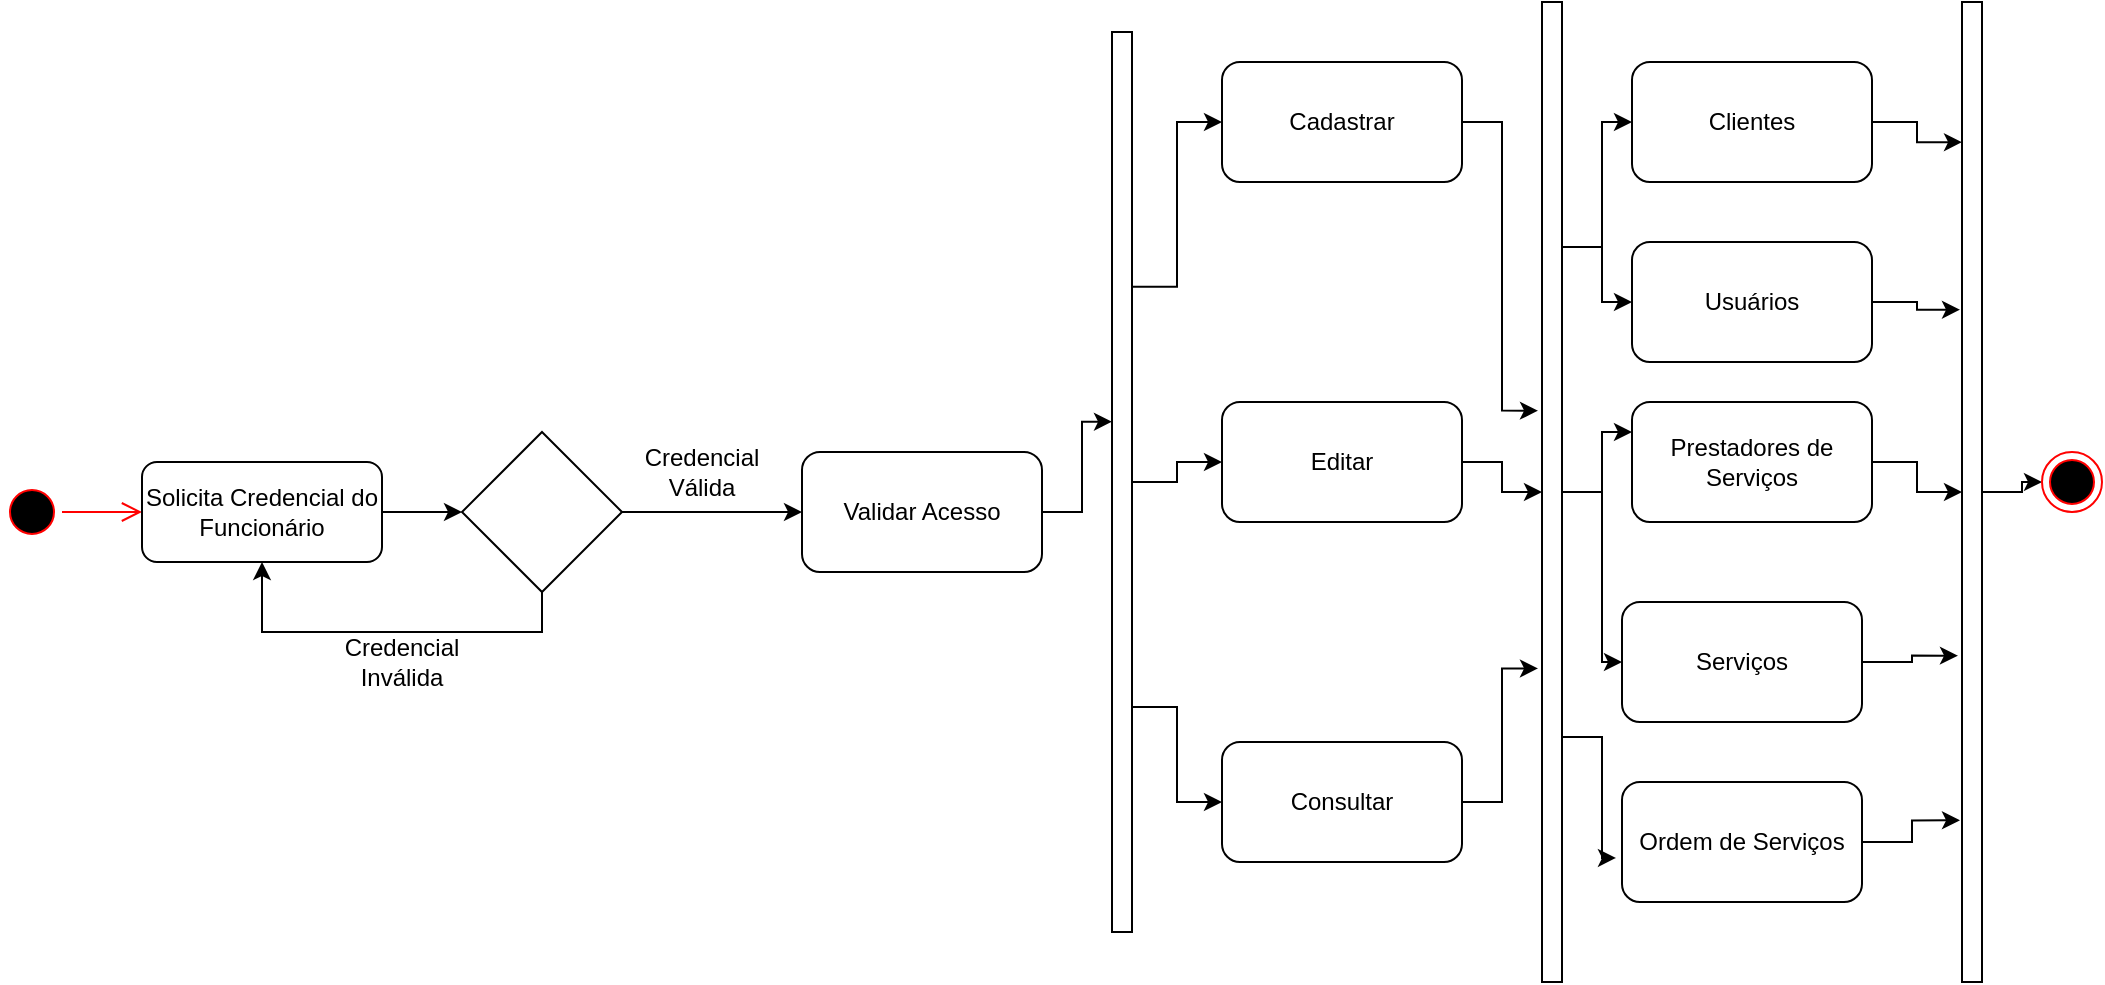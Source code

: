<mxfile version="12.2.4" pages="1"><diagram id="9InUvRM99RFYwWef6Z-U" name="Page-1"><mxGraphModel dx="1360" dy="765" grid="1" gridSize="10" guides="1" tooltips="1" connect="1" arrows="1" fold="1" page="1" pageScale="1" pageWidth="850" pageHeight="1100" math="0" shadow="0"><root><mxCell id="0"/><mxCell id="1" parent="0"/><mxCell id="2" value="" style="ellipse;html=1;shape=startState;fillColor=#000000;strokeColor=#ff0000;direction=south;rotation=-90;" parent="1" vertex="1"><mxGeometry x="20" y="490" width="30" height="30" as="geometry"/></mxCell><mxCell id="3" value="" style="edgeStyle=orthogonalEdgeStyle;html=1;verticalAlign=bottom;endArrow=open;endSize=8;strokeColor=#ff0000;exitX=1;exitY=0.5;exitDx=0;exitDy=0;" parent="1" source="2" edge="1"><mxGeometry relative="1" as="geometry"><mxPoint x="90" y="505" as="targetPoint"/></mxGeometry></mxCell><mxCell id="8" value="" style="edgeStyle=orthogonalEdgeStyle;rounded=0;orthogonalLoop=1;jettySize=auto;html=1;" parent="1" source="4" target="7" edge="1"><mxGeometry relative="1" as="geometry"/></mxCell><mxCell id="4" value="Solicita Credencial do Funcionário" style="rounded=1;whiteSpace=wrap;html=1;" parent="1" vertex="1"><mxGeometry x="90" y="480" width="120" height="50" as="geometry"/></mxCell><mxCell id="9" style="edgeStyle=orthogonalEdgeStyle;rounded=0;orthogonalLoop=1;jettySize=auto;html=1;entryX=0.5;entryY=1;entryDx=0;entryDy=0;" parent="1" source="7" target="4" edge="1"><mxGeometry relative="1" as="geometry"><mxPoint x="270" y="570" as="targetPoint"/><Array as="points"><mxPoint x="290" y="565"/><mxPoint x="150" y="565"/></Array></mxGeometry></mxCell><mxCell id="12" value="" style="edgeStyle=orthogonalEdgeStyle;rounded=0;orthogonalLoop=1;jettySize=auto;html=1;" parent="1" source="7" target="11" edge="1"><mxGeometry relative="1" as="geometry"/></mxCell><mxCell id="7" value="" style="rhombus;whiteSpace=wrap;html=1;" parent="1" vertex="1"><mxGeometry x="250" y="465" width="80" height="80" as="geometry"/></mxCell><mxCell id="10" value="Credencial Inválida" style="text;html=1;strokeColor=none;fillColor=none;align=center;verticalAlign=middle;whiteSpace=wrap;rounded=0;" parent="1" vertex="1"><mxGeometry x="200" y="570" width="40" height="20" as="geometry"/></mxCell><mxCell id="21" value="" style="edgeStyle=orthogonalEdgeStyle;rounded=0;orthogonalLoop=1;jettySize=auto;html=1;entryX=0.567;entryY=0;entryDx=0;entryDy=0;entryPerimeter=0;" parent="1" source="11" target="14" edge="1"><mxGeometry relative="1" as="geometry"><mxPoint x="620" y="505" as="targetPoint"/></mxGeometry></mxCell><mxCell id="11" value="Validar Acesso" style="rounded=1;whiteSpace=wrap;html=1;" parent="1" vertex="1"><mxGeometry x="420" y="475" width="120" height="60" as="geometry"/></mxCell><mxCell id="13" value="Credencial Válida" style="text;html=1;strokeColor=none;fillColor=none;align=center;verticalAlign=middle;whiteSpace=wrap;rounded=0;" parent="1" vertex="1"><mxGeometry x="350" y="475" width="40" height="20" as="geometry"/></mxCell><mxCell id="23" style="edgeStyle=orthogonalEdgeStyle;rounded=0;orthogonalLoop=1;jettySize=auto;html=1;entryX=0;entryY=0.5;entryDx=0;entryDy=0;exitX=0.717;exitY=1;exitDx=0;exitDy=0;exitPerimeter=0;" parent="1" source="14" target="18" edge="1"><mxGeometry relative="1" as="geometry"/></mxCell><mxCell id="24" style="edgeStyle=orthogonalEdgeStyle;rounded=0;orthogonalLoop=1;jettySize=auto;html=1;exitX=0.25;exitY=1;exitDx=0;exitDy=0;entryX=0;entryY=0.5;entryDx=0;entryDy=0;" parent="1" source="14" target="19" edge="1"><mxGeometry relative="1" as="geometry"/></mxCell><mxCell id="41" style="edgeStyle=orthogonalEdgeStyle;rounded=0;orthogonalLoop=1;jettySize=auto;html=1;exitX=0.5;exitY=1;exitDx=0;exitDy=0;entryX=0;entryY=0.5;entryDx=0;entryDy=0;" parent="1" source="14" target="40" edge="1"><mxGeometry relative="1" as="geometry"/></mxCell><mxCell id="14" value="" style="rounded=0;whiteSpace=wrap;html=1;rotation=-90;" parent="1" vertex="1"><mxGeometry x="355" y="485" width="450" height="10" as="geometry"/></mxCell><mxCell id="29" style="edgeStyle=orthogonalEdgeStyle;rounded=0;orthogonalLoop=1;jettySize=auto;html=1;exitX=1;exitY=0.5;exitDx=0;exitDy=0;entryX=0.583;entryY=-0.2;entryDx=0;entryDy=0;entryPerimeter=0;" parent="1" source="18" target="25" edge="1"><mxGeometry relative="1" as="geometry"/></mxCell><mxCell id="18" value="Cadastrar" style="rounded=1;whiteSpace=wrap;html=1;" parent="1" vertex="1"><mxGeometry x="630" y="280" width="120" height="60" as="geometry"/></mxCell><mxCell id="39" style="edgeStyle=orthogonalEdgeStyle;rounded=0;orthogonalLoop=1;jettySize=auto;html=1;exitX=1;exitY=0.5;exitDx=0;exitDy=0;entryX=0.32;entryY=-0.2;entryDx=0;entryDy=0;entryPerimeter=0;" parent="1" source="19" target="25" edge="1"><mxGeometry relative="1" as="geometry"/></mxCell><mxCell id="19" value="Consultar" style="rounded=1;whiteSpace=wrap;html=1;" parent="1" vertex="1"><mxGeometry x="630" y="620" width="120" height="60" as="geometry"/></mxCell><mxCell id="46" style="edgeStyle=orthogonalEdgeStyle;rounded=0;orthogonalLoop=1;jettySize=auto;html=1;exitX=0.75;exitY=1;exitDx=0;exitDy=0;entryX=0;entryY=0.5;entryDx=0;entryDy=0;" parent="1" source="25" target="33" edge="1"><mxGeometry relative="1" as="geometry"/></mxCell><mxCell id="47" style="edgeStyle=orthogonalEdgeStyle;rounded=0;orthogonalLoop=1;jettySize=auto;html=1;exitX=0.75;exitY=1;exitDx=0;exitDy=0;entryX=0;entryY=0.5;entryDx=0;entryDy=0;" parent="1" source="25" target="32" edge="1"><mxGeometry relative="1" as="geometry"/></mxCell><mxCell id="48" style="edgeStyle=orthogonalEdgeStyle;rounded=0;orthogonalLoop=1;jettySize=auto;html=1;exitX=0.25;exitY=1;exitDx=0;exitDy=0;entryX=-0.025;entryY=0.633;entryDx=0;entryDy=0;entryPerimeter=0;" parent="1" source="25" target="31" edge="1"><mxGeometry relative="1" as="geometry"/></mxCell><mxCell id="49" style="edgeStyle=orthogonalEdgeStyle;rounded=0;orthogonalLoop=1;jettySize=auto;html=1;exitX=0.5;exitY=1;exitDx=0;exitDy=0;entryX=0;entryY=0.5;entryDx=0;entryDy=0;" parent="1" source="25" target="30" edge="1"><mxGeometry relative="1" as="geometry"/></mxCell><mxCell id="51" style="edgeStyle=orthogonalEdgeStyle;rounded=0;orthogonalLoop=1;jettySize=auto;html=1;exitX=0.5;exitY=1;exitDx=0;exitDy=0;entryX=0;entryY=0.25;entryDx=0;entryDy=0;" parent="1" source="25" target="28" edge="1"><mxGeometry relative="1" as="geometry"/></mxCell><mxCell id="25" value="" style="rounded=0;whiteSpace=wrap;html=1;rotation=-90;" parent="1" vertex="1"><mxGeometry x="550" y="490" width="490" height="10" as="geometry"/></mxCell><mxCell id="50" style="edgeStyle=orthogonalEdgeStyle;rounded=0;orthogonalLoop=1;jettySize=auto;html=1;entryX=0.5;entryY=0;entryDx=0;entryDy=0;" parent="1" source="28" target="43" edge="1"><mxGeometry relative="1" as="geometry"/></mxCell><mxCell id="28" value="Prestadores de Serviços" style="rounded=1;whiteSpace=wrap;html=1;" parent="1" vertex="1"><mxGeometry x="835" y="450" width="120" height="60" as="geometry"/></mxCell><mxCell id="53" style="edgeStyle=orthogonalEdgeStyle;rounded=0;orthogonalLoop=1;jettySize=auto;html=1;exitX=1;exitY=0.5;exitDx=0;exitDy=0;entryX=0.333;entryY=-0.2;entryDx=0;entryDy=0;entryPerimeter=0;" parent="1" source="30" target="43" edge="1"><mxGeometry relative="1" as="geometry"/></mxCell><mxCell id="30" value="Serviços" style="rounded=1;whiteSpace=wrap;html=1;" parent="1" vertex="1"><mxGeometry x="830" y="550" width="120" height="60" as="geometry"/></mxCell><mxCell id="52" style="edgeStyle=orthogonalEdgeStyle;rounded=0;orthogonalLoop=1;jettySize=auto;html=1;exitX=1;exitY=0.5;exitDx=0;exitDy=0;entryX=0.165;entryY=-0.1;entryDx=0;entryDy=0;entryPerimeter=0;" parent="1" source="31" target="43" edge="1"><mxGeometry relative="1" as="geometry"/></mxCell><mxCell id="31" value="Ordem de Serviços" style="rounded=1;whiteSpace=wrap;html=1;" parent="1" vertex="1"><mxGeometry x="830" y="640" width="120" height="60" as="geometry"/></mxCell><mxCell id="54" style="edgeStyle=orthogonalEdgeStyle;rounded=0;orthogonalLoop=1;jettySize=auto;html=1;exitX=1;exitY=0.5;exitDx=0;exitDy=0;entryX=0.686;entryY=-0.1;entryDx=0;entryDy=0;entryPerimeter=0;" parent="1" source="32" target="43" edge="1"><mxGeometry relative="1" as="geometry"/></mxCell><mxCell id="32" value="Usuários" style="rounded=1;whiteSpace=wrap;html=1;" parent="1" vertex="1"><mxGeometry x="835" y="370" width="120" height="60" as="geometry"/></mxCell><mxCell id="55" style="edgeStyle=orthogonalEdgeStyle;rounded=0;orthogonalLoop=1;jettySize=auto;html=1;exitX=1;exitY=0.5;exitDx=0;exitDy=0;entryX=0.857;entryY=0;entryDx=0;entryDy=0;entryPerimeter=0;" parent="1" source="33" target="43" edge="1"><mxGeometry relative="1" as="geometry"/></mxCell><mxCell id="33" value="Clientes" style="rounded=1;whiteSpace=wrap;html=1;" parent="1" vertex="1"><mxGeometry x="835" y="280" width="120" height="60" as="geometry"/></mxCell><mxCell id="42" style="edgeStyle=orthogonalEdgeStyle;rounded=0;orthogonalLoop=1;jettySize=auto;html=1;exitX=1;exitY=0.5;exitDx=0;exitDy=0;entryX=0.5;entryY=0;entryDx=0;entryDy=0;" parent="1" source="40" target="25" edge="1"><mxGeometry relative="1" as="geometry"/></mxCell><mxCell id="40" value="Editar" style="rounded=1;whiteSpace=wrap;html=1;" parent="1" vertex="1"><mxGeometry x="630" y="450" width="120" height="60" as="geometry"/></mxCell><mxCell id="45" style="edgeStyle=orthogonalEdgeStyle;rounded=0;orthogonalLoop=1;jettySize=auto;html=1;exitX=0.5;exitY=1;exitDx=0;exitDy=0;" parent="1" source="43" target="44" edge="1"><mxGeometry relative="1" as="geometry"/></mxCell><mxCell id="43" value="" style="rounded=0;whiteSpace=wrap;html=1;rotation=-90;" parent="1" vertex="1"><mxGeometry x="760" y="490" width="490" height="10" as="geometry"/></mxCell><mxCell id="44" value="" style="ellipse;html=1;shape=endState;fillColor=#000000;strokeColor=#ff0000;" parent="1" vertex="1"><mxGeometry x="1040" y="475" width="30" height="30" as="geometry"/></mxCell></root></mxGraphModel></diagram></mxfile>